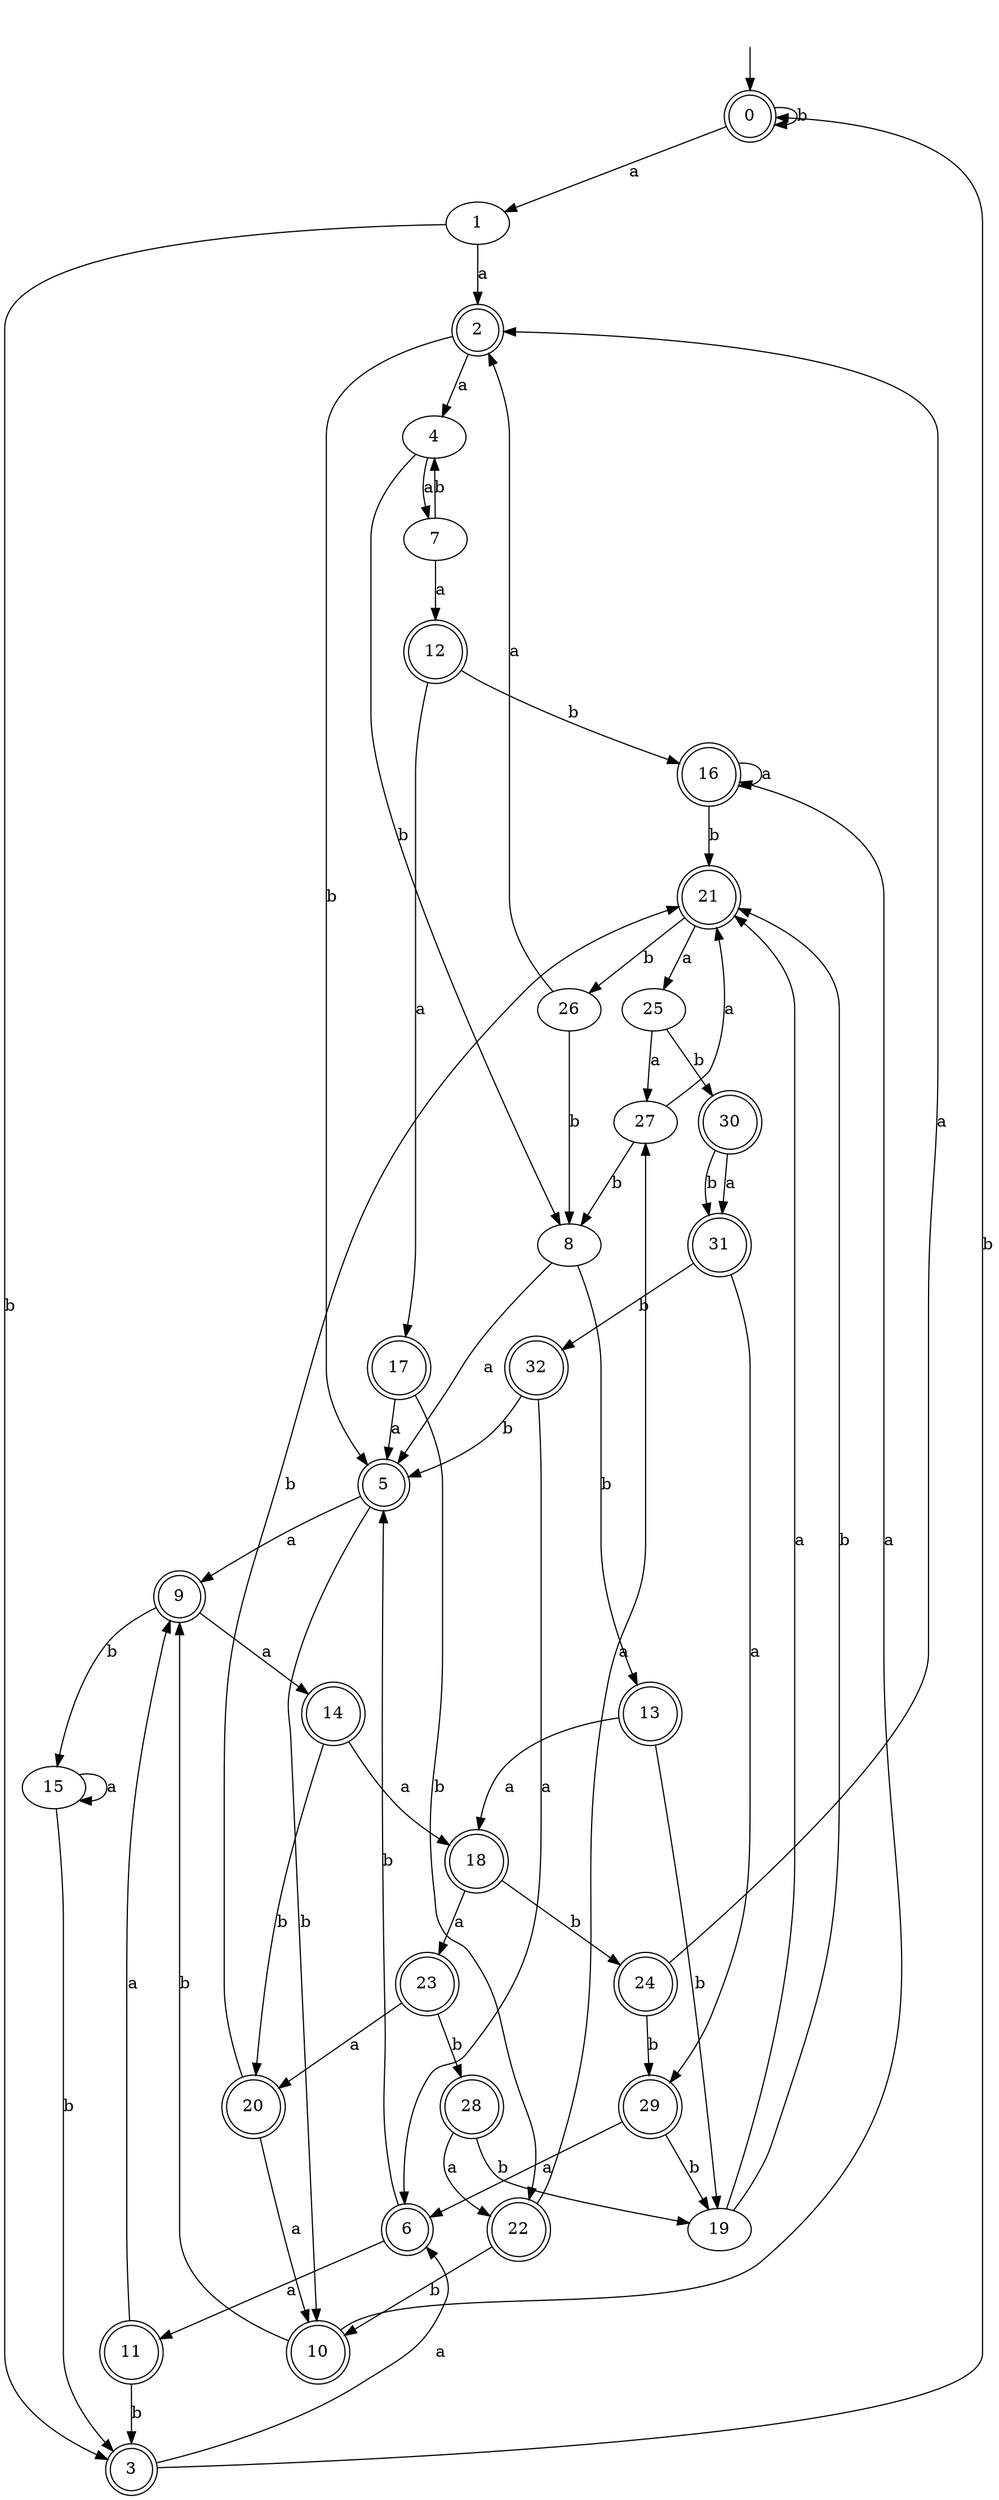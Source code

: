 digraph RandomDFA {
  __start0 [label="", shape=none];
  __start0 -> 0 [label=""];
  0 [shape=circle] [shape=doublecircle]
  0 -> 1 [label="a"]
  0 -> 0 [label="b"]
  1
  1 -> 2 [label="a"]
  1 -> 3 [label="b"]
  2 [shape=doublecircle]
  2 -> 4 [label="a"]
  2 -> 5 [label="b"]
  3 [shape=doublecircle]
  3 -> 6 [label="a"]
  3 -> 0 [label="b"]
  4
  4 -> 7 [label="a"]
  4 -> 8 [label="b"]
  5 [shape=doublecircle]
  5 -> 9 [label="a"]
  5 -> 10 [label="b"]
  6 [shape=doublecircle]
  6 -> 11 [label="a"]
  6 -> 5 [label="b"]
  7
  7 -> 12 [label="a"]
  7 -> 4 [label="b"]
  8
  8 -> 5 [label="a"]
  8 -> 13 [label="b"]
  9 [shape=doublecircle]
  9 -> 14 [label="a"]
  9 -> 15 [label="b"]
  10 [shape=doublecircle]
  10 -> 16 [label="a"]
  10 -> 9 [label="b"]
  11 [shape=doublecircle]
  11 -> 9 [label="a"]
  11 -> 3 [label="b"]
  12 [shape=doublecircle]
  12 -> 17 [label="a"]
  12 -> 16 [label="b"]
  13 [shape=doublecircle]
  13 -> 18 [label="a"]
  13 -> 19 [label="b"]
  14 [shape=doublecircle]
  14 -> 18 [label="a"]
  14 -> 20 [label="b"]
  15
  15 -> 15 [label="a"]
  15 -> 3 [label="b"]
  16 [shape=doublecircle]
  16 -> 16 [label="a"]
  16 -> 21 [label="b"]
  17 [shape=doublecircle]
  17 -> 5 [label="a"]
  17 -> 22 [label="b"]
  18 [shape=doublecircle]
  18 -> 23 [label="a"]
  18 -> 24 [label="b"]
  19
  19 -> 21 [label="a"]
  19 -> 21 [label="b"]
  20 [shape=doublecircle]
  20 -> 10 [label="a"]
  20 -> 21 [label="b"]
  21 [shape=doublecircle]
  21 -> 25 [label="a"]
  21 -> 26 [label="b"]
  22 [shape=doublecircle]
  22 -> 27 [label="a"]
  22 -> 10 [label="b"]
  23 [shape=doublecircle]
  23 -> 20 [label="a"]
  23 -> 28 [label="b"]
  24 [shape=doublecircle]
  24 -> 2 [label="a"]
  24 -> 29 [label="b"]
  25
  25 -> 27 [label="a"]
  25 -> 30 [label="b"]
  26
  26 -> 2 [label="a"]
  26 -> 8 [label="b"]
  27
  27 -> 21 [label="a"]
  27 -> 8 [label="b"]
  28 [shape=doublecircle]
  28 -> 22 [label="a"]
  28 -> 19 [label="b"]
  29 [shape=doublecircle]
  29 -> 6 [label="a"]
  29 -> 19 [label="b"]
  30 [shape=doublecircle]
  30 -> 31 [label="a"]
  30 -> 31 [label="b"]
  31 [shape=doublecircle]
  31 -> 29 [label="a"]
  31 -> 32 [label="b"]
  32 [shape=doublecircle]
  32 -> 6 [label="a"]
  32 -> 5 [label="b"]
}
